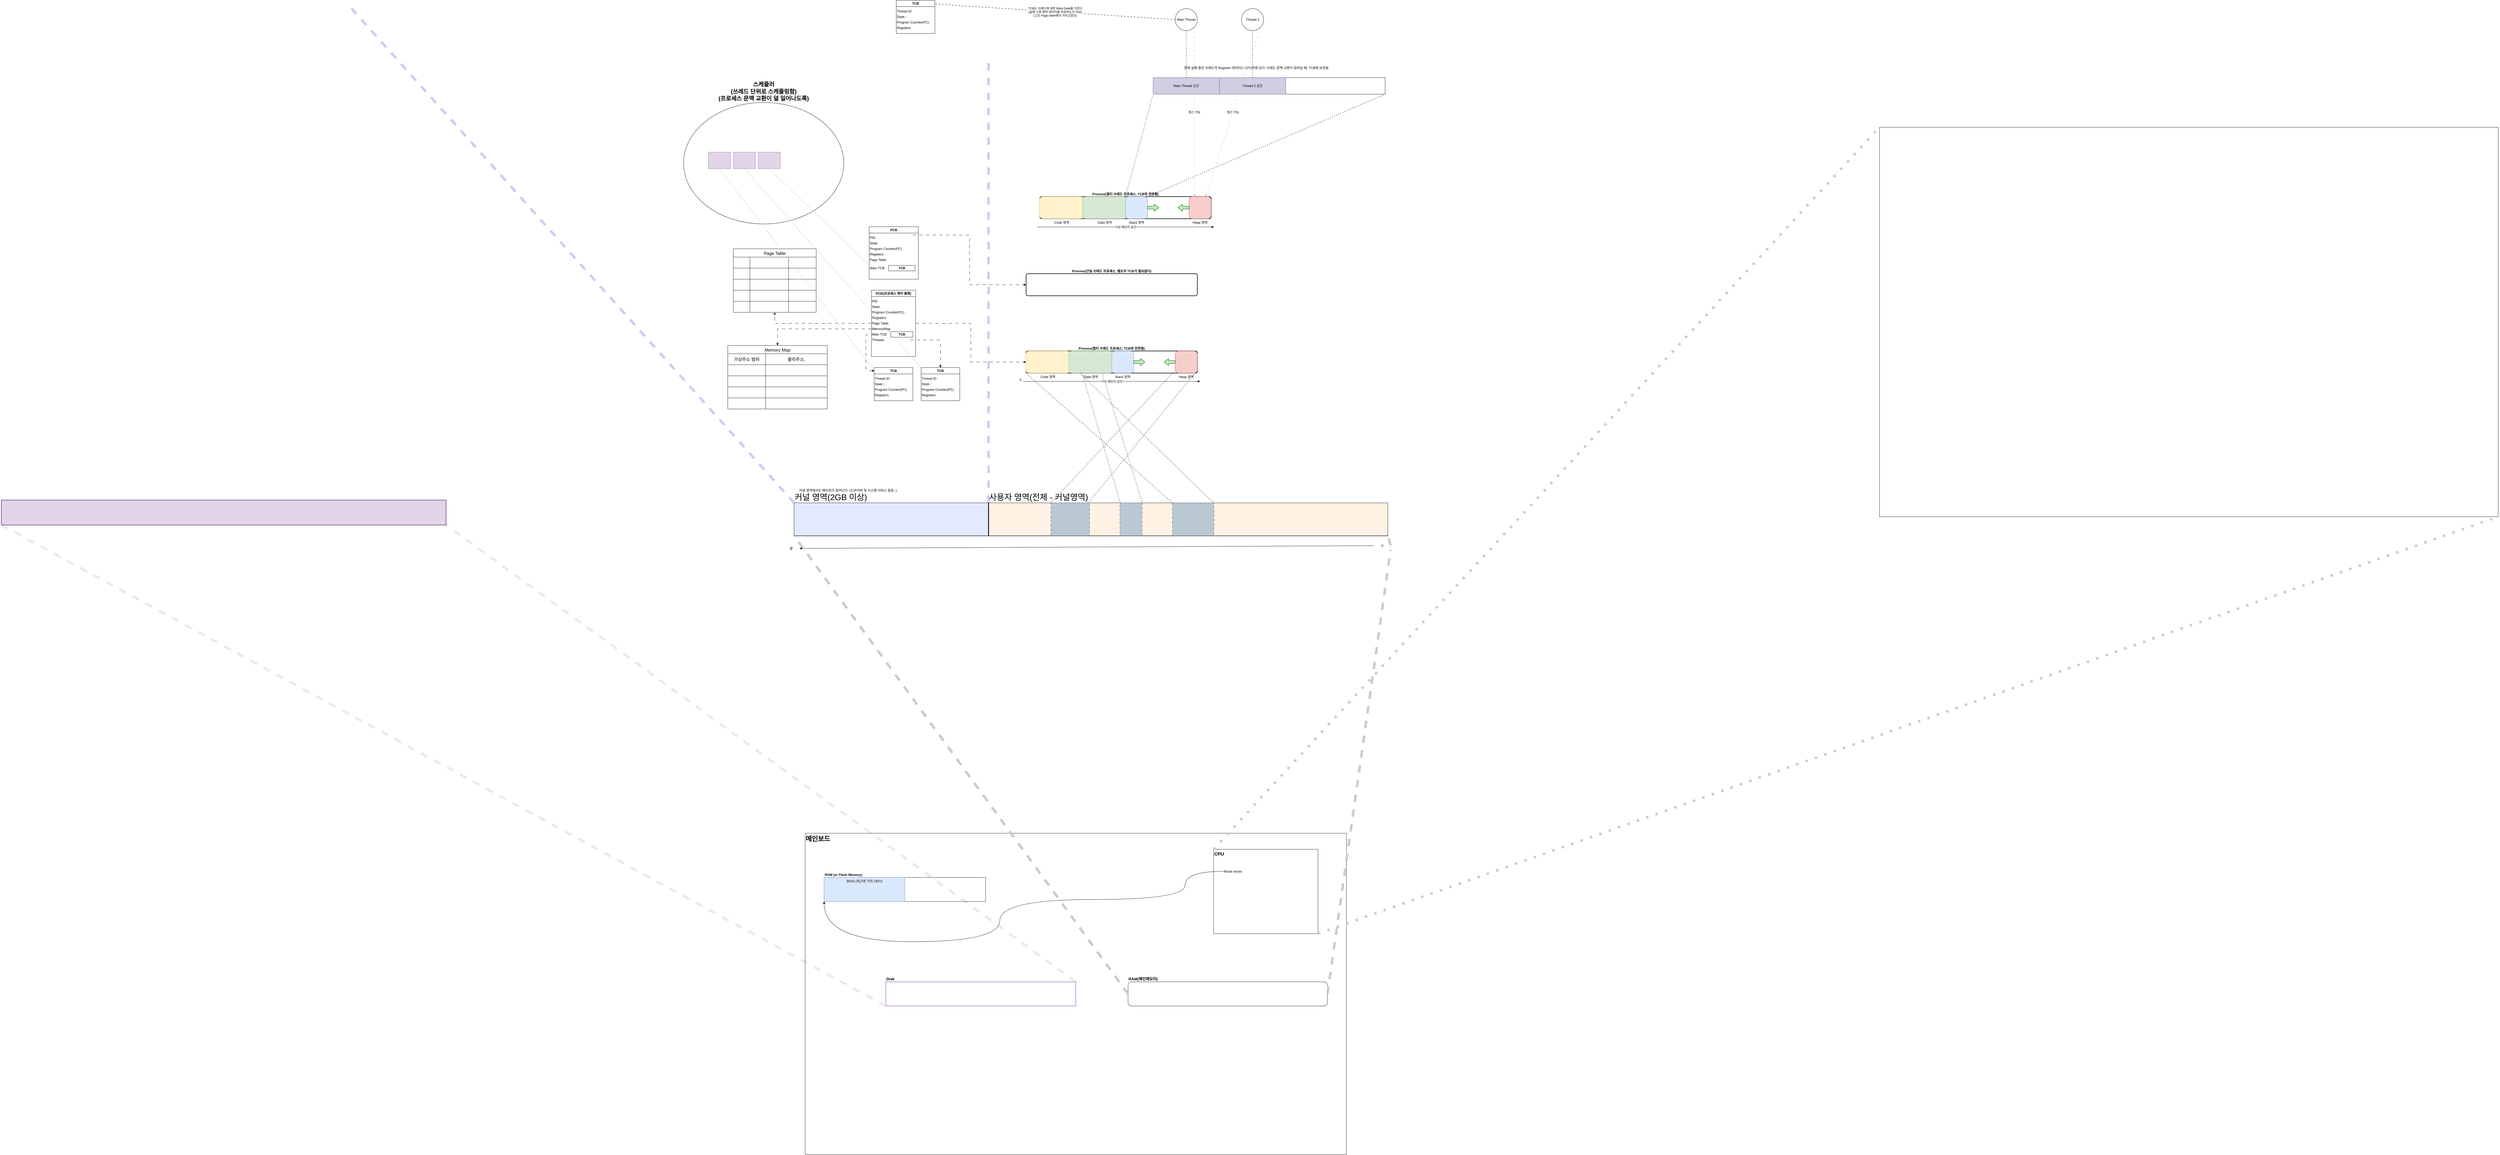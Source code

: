 <mxfile version="21.2.1" type="device">
  <diagram name="페이지-1" id="w3cRUwM86_0V4z1rOAap">
    <mxGraphModel dx="4650" dy="3013" grid="1" gridSize="10" guides="1" tooltips="1" connect="1" arrows="1" fold="1" page="0" pageScale="1" pageWidth="827" pageHeight="1169" math="0" shadow="0">
      <root>
        <mxCell id="0" />
        <mxCell id="1" style="" parent="0" />
        <mxCell id="Atr10vHD7Uc1EKGB259O-22" value="" style="group" parent="1" vertex="1" connectable="0">
          <mxGeometry x="-640" y="680" width="1960" height="1120" as="geometry" />
        </mxCell>
        <mxCell id="Atr10vHD7Uc1EKGB259O-1" value="메인보드" style="rounded=0;whiteSpace=wrap;html=1;verticalAlign=top;align=left;fontSize=24;fontStyle=1" parent="Atr10vHD7Uc1EKGB259O-22" vertex="1">
          <mxGeometry y="-43.636" width="1960" height="1163.636" as="geometry" />
        </mxCell>
        <mxCell id="Atr10vHD7Uc1EKGB259O-21" value="" style="group;labelPosition=center;verticalLabelPosition=top;align=center;verticalAlign=bottom;" parent="Atr10vHD7Uc1EKGB259O-22" vertex="1" connectable="0">
          <mxGeometry x="68.772" y="116.364" width="584.561" height="87.273" as="geometry" />
        </mxCell>
        <mxCell id="Atr10vHD7Uc1EKGB259O-2" value="ROM (or Flash Memory)" style="rounded=0;whiteSpace=wrap;html=1;labelPosition=center;verticalLabelPosition=top;align=left;verticalAlign=bottom;fontStyle=1" parent="Atr10vHD7Uc1EKGB259O-21" vertex="1">
          <mxGeometry width="584.561" height="87.273" as="geometry" />
        </mxCell>
        <mxCell id="Atr10vHD7Uc1EKGB259O-9" value="BIOS (최근엔 거의 UEFI)" style="rounded=0;whiteSpace=wrap;html=1;fillColor=#dae8fc;strokeColor=#6c8ebf;labelPosition=center;verticalLabelPosition=middle;align=center;verticalAlign=top;" parent="Atr10vHD7Uc1EKGB259O-21" vertex="1">
          <mxGeometry width="292.281" height="87.273" as="geometry" />
        </mxCell>
        <mxCell id="Atr10vHD7Uc1EKGB259O-17" value="" style="group" parent="Atr10vHD7Uc1EKGB259O-22" vertex="1" connectable="0">
          <mxGeometry x="1478.596" y="14.545" width="378.246" height="305.455" as="geometry" />
        </mxCell>
        <mxCell id="Atr10vHD7Uc1EKGB259O-18" value="" style="group" parent="Atr10vHD7Uc1EKGB259O-17" vertex="1" connectable="0">
          <mxGeometry width="378.246" height="305.455" as="geometry" />
        </mxCell>
        <mxCell id="Atr10vHD7Uc1EKGB259O-6" value="CPU" style="rounded=0;whiteSpace=wrap;html=1;fontSize=17;verticalAlign=top;align=left;fontStyle=1" parent="Atr10vHD7Uc1EKGB259O-18" vertex="1">
          <mxGeometry width="378.246" height="305.455" as="geometry" />
        </mxCell>
        <mxCell id="Atr10vHD7Uc1EKGB259O-10" value="Reset vector" style="text;html=1;strokeColor=none;fillColor=none;align=left;verticalAlign=middle;whiteSpace=wrap;rounded=0;" parent="Atr10vHD7Uc1EKGB259O-18" vertex="1">
          <mxGeometry x="34.386" y="58.182" width="154.737" height="43.636" as="geometry" />
        </mxCell>
        <mxCell id="Atr10vHD7Uc1EKGB259O-12" style="edgeStyle=orthogonalEdgeStyle;orthogonalLoop=1;jettySize=auto;html=1;entryX=0;entryY=1;entryDx=0;entryDy=0;curved=1;exitX=0;exitY=0.5;exitDx=0;exitDy=0;" parent="Atr10vHD7Uc1EKGB259O-22" source="Atr10vHD7Uc1EKGB259O-10" target="Atr10vHD7Uc1EKGB259O-9" edge="1">
          <mxGeometry relative="1" as="geometry">
            <mxPoint x="894.035" y="196.364" as="sourcePoint" />
            <Array as="points">
              <mxPoint x="1375.439" y="94.545" />
              <mxPoint x="1375.439" y="196.364" />
              <mxPoint x="704.912" y="196.364" />
              <mxPoint x="704.912" y="349.091" />
              <mxPoint x="68.772" y="349.091" />
            </Array>
          </mxGeometry>
        </mxCell>
        <mxCell id="Atr10vHD7Uc1EKGB259O-23" value="RAM(메인메모리)&lt;br style=&quot;font-size: 14px;&quot;&gt;" style="rounded=1;whiteSpace=wrap;html=1;align=left;verticalAlign=bottom;labelPosition=center;verticalLabelPosition=top;fontStyle=1;fontSize=14;" parent="Atr10vHD7Uc1EKGB259O-22" vertex="1">
          <mxGeometry x="1169.123" y="494.545" width="722.105" height="87.273" as="geometry" />
        </mxCell>
        <mxCell id="WG9KVxpAf_MhVoBtUx9F-7" value="Disk" style="rounded=0;whiteSpace=wrap;html=1;labelPosition=center;verticalLabelPosition=top;align=left;verticalAlign=bottom;fontStyle=1;fontSize=14;strokeColor=#4C0099;" parent="Atr10vHD7Uc1EKGB259O-22" vertex="1">
          <mxGeometry x="292.281" y="494.545" width="687.719" height="87.273" as="geometry" />
        </mxCell>
        <mxCell id="WG9KVxpAf_MhVoBtUx9F-10" value="" style="rounded=0;whiteSpace=wrap;html=1;" parent="1" vertex="1">
          <mxGeometry x="3250" y="-1920" width="2240" height="1410" as="geometry" />
        </mxCell>
        <mxCell id="WG9KVxpAf_MhVoBtUx9F-5" value="" style="endArrow=none;dashed=1;html=1;rounded=0;entryX=0;entryY=1;entryDx=0;entryDy=0;exitX=0;exitY=0.5;exitDx=0;exitDy=0;strokeWidth=9;strokeColor=#CCCCCC;" parent="1" source="Atr10vHD7Uc1EKGB259O-23" target="WG9KVxpAf_MhVoBtUx9F-1" edge="1">
          <mxGeometry width="50" height="50" relative="1" as="geometry">
            <mxPoint x="100" y="160" as="sourcePoint" />
            <mxPoint x="150" y="110" as="targetPoint" />
          </mxGeometry>
        </mxCell>
        <mxCell id="WG9KVxpAf_MhVoBtUx9F-6" value="" style="endArrow=none;dashed=1;html=1;rounded=0;entryX=1;entryY=1;entryDx=0;entryDy=0;exitX=1;exitY=0.5;exitDx=0;exitDy=0;strokeWidth=9;strokeColor=#CCCCCC;" parent="1" source="BpjHqmI_6-8UFMgHQvSE-64" target="WG9KVxpAf_MhVoBtUx9F-1" edge="1">
          <mxGeometry width="50" height="50" relative="1" as="geometry">
            <mxPoint x="550" y="-120" as="sourcePoint" />
            <mxPoint x="600" y="-170" as="targetPoint" />
          </mxGeometry>
        </mxCell>
        <mxCell id="WG9KVxpAf_MhVoBtUx9F-8" value="" style="endArrow=none;dashed=1;html=1;dashPattern=1 3;strokeWidth=9;rounded=0;exitX=0;exitY=0;exitDx=0;exitDy=0;entryX=0;entryY=0;entryDx=0;entryDy=0;strokeColor=#CCCCCC;" parent="1" source="Atr10vHD7Uc1EKGB259O-6" target="WG9KVxpAf_MhVoBtUx9F-10" edge="1">
          <mxGeometry width="50" height="50" relative="1" as="geometry">
            <mxPoint x="1610" y="-160" as="sourcePoint" />
            <mxPoint x="1660" y="-210" as="targetPoint" />
          </mxGeometry>
        </mxCell>
        <mxCell id="WG9KVxpAf_MhVoBtUx9F-11" value="" style="endArrow=none;dashed=1;html=1;dashPattern=1 3;strokeWidth=9;rounded=0;exitX=1;exitY=1;exitDx=0;exitDy=0;entryX=1;entryY=1;entryDx=0;entryDy=0;strokeColor=#CCCCCC;" parent="1" source="Atr10vHD7Uc1EKGB259O-6" target="WG9KVxpAf_MhVoBtUx9F-10" edge="1">
          <mxGeometry width="50" height="50" relative="1" as="geometry">
            <mxPoint x="2560" y="-470" as="sourcePoint" />
            <mxPoint x="2610" y="-520" as="targetPoint" />
          </mxGeometry>
        </mxCell>
        <mxCell id="WG9KVxpAf_MhVoBtUx9F-16" value="" style="group;fillColor=#f5f5f5;fontColor=#333333;strokeColor=#666666;" parent="1" vertex="1" connectable="0">
          <mxGeometry x="-680" y="-560" width="2150" height="120" as="geometry" />
        </mxCell>
        <mxCell id="WG9KVxpAf_MhVoBtUx9F-1" value="" style="rounded=0;whiteSpace=wrap;html=1;" parent="WG9KVxpAf_MhVoBtUx9F-16" vertex="1">
          <mxGeometry width="2150" height="119" as="geometry" />
        </mxCell>
        <mxCell id="WG9KVxpAf_MhVoBtUx9F-14" value="커널 영역(2GB 이상)" style="rounded=0;whiteSpace=wrap;html=1;fillColor=#002AFF;opacity=10;verticalAlign=bottom;align=left;labelPosition=center;verticalLabelPosition=top;fontSize=30;" parent="WG9KVxpAf_MhVoBtUx9F-16" vertex="1">
          <mxGeometry width="704.181" height="119" as="geometry" />
        </mxCell>
        <mxCell id="WG9KVxpAf_MhVoBtUx9F-15" value="사용자 영역(전체 - 커널영역)" style="rounded=0;whiteSpace=wrap;html=1;fillColor=#FF8000;opacity=10;verticalAlign=bottom;align=left;labelPosition=center;verticalLabelPosition=top;fontSize=30;" parent="WG9KVxpAf_MhVoBtUx9F-16" vertex="1">
          <mxGeometry x="704.181" width="1445.819" height="119" as="geometry" />
        </mxCell>
        <mxCell id="WG9KVxpAf_MhVoBtUx9F-51" value="" style="rounded=0;whiteSpace=wrap;html=1;fillColor=#bac8d3;strokeWidth=1;strokeColor=#23445d;dashed=1;dashPattern=8 8;" parent="WG9KVxpAf_MhVoBtUx9F-16" vertex="1">
          <mxGeometry x="930" width="140" height="119" as="geometry" />
        </mxCell>
        <mxCell id="WG9KVxpAf_MhVoBtUx9F-53" value="" style="line;strokeWidth=3;direction=south;html=1;" parent="WG9KVxpAf_MhVoBtUx9F-16" vertex="1">
          <mxGeometry x="699.18" width="10" height="119" as="geometry" />
        </mxCell>
        <mxCell id="WG9KVxpAf_MhVoBtUx9F-124" value="" style="rounded=0;whiteSpace=wrap;html=1;fillColor=#bac8d3;strokeWidth=1;strokeColor=#23445d;dashed=1;dashPattern=8 8;" parent="WG9KVxpAf_MhVoBtUx9F-16" vertex="1">
          <mxGeometry x="1180" width="80" height="119" as="geometry" />
        </mxCell>
        <mxCell id="WG9KVxpAf_MhVoBtUx9F-125" value="" style="rounded=0;whiteSpace=wrap;html=1;fillColor=#bac8d3;strokeWidth=1;strokeColor=#23445d;dashed=1;dashPattern=8 8;" parent="WG9KVxpAf_MhVoBtUx9F-16" vertex="1">
          <mxGeometry x="1370" width="150" height="119" as="geometry" />
        </mxCell>
        <mxCell id="WG9KVxpAf_MhVoBtUx9F-84" style="edgeStyle=orthogonalEdgeStyle;rounded=0;orthogonalLoop=1;jettySize=auto;html=1;entryX=0;entryY=0.5;entryDx=0;entryDy=0;dashed=1;dashPattern=12 12;" parent="1" target="WG9KVxpAf_MhVoBtUx9F-50" edge="1">
          <mxGeometry relative="1" as="geometry">
            <mxPoint x="-250" y="-1530" as="sourcePoint" />
          </mxGeometry>
        </mxCell>
        <mxCell id="WG9KVxpAf_MhVoBtUx9F-93" style="edgeStyle=orthogonalEdgeStyle;rounded=0;orthogonalLoop=1;jettySize=auto;html=1;exitX=1;exitY=0.5;exitDx=0;exitDy=0;entryX=0;entryY=0.5;entryDx=0;entryDy=0;dashed=1;dashPattern=12 12;" parent="1" source="WG9KVxpAf_MhVoBtUx9F-34" target="WG9KVxpAf_MhVoBtUx9F-83" edge="1">
          <mxGeometry relative="1" as="geometry" />
        </mxCell>
        <mxCell id="WG9KVxpAf_MhVoBtUx9F-34" value="PCB(프로세스 제어 블록)" style="swimlane;whiteSpace=wrap;html=1;" parent="1" vertex="1">
          <mxGeometry x="-400" y="-1330" width="160" height="240" as="geometry">
            <mxRectangle x="-640" y="-1000" width="70" height="30" as="alternateBounds" />
          </mxGeometry>
        </mxCell>
        <mxCell id="WG9KVxpAf_MhVoBtUx9F-35" value="PID" style="text;html=1;strokeColor=none;fillColor=none;align=left;verticalAlign=middle;whiteSpace=wrap;rounded=0;" parent="WG9KVxpAf_MhVoBtUx9F-34" vertex="1">
          <mxGeometry y="30" width="90" height="20" as="geometry" />
        </mxCell>
        <mxCell id="WG9KVxpAf_MhVoBtUx9F-38" value="State" style="text;html=1;strokeColor=none;fillColor=none;align=left;verticalAlign=middle;whiteSpace=wrap;rounded=0;" parent="WG9KVxpAf_MhVoBtUx9F-34" vertex="1">
          <mxGeometry y="50" width="90" height="20" as="geometry" />
        </mxCell>
        <mxCell id="WG9KVxpAf_MhVoBtUx9F-39" value="Program Counter(PC)" style="text;html=1;strokeColor=none;fillColor=none;align=left;verticalAlign=middle;whiteSpace=wrap;rounded=0;" parent="WG9KVxpAf_MhVoBtUx9F-34" vertex="1">
          <mxGeometry y="70" width="140" height="20" as="geometry" />
        </mxCell>
        <mxCell id="WG9KVxpAf_MhVoBtUx9F-40" value="Registers" style="text;html=1;strokeColor=none;fillColor=none;align=left;verticalAlign=middle;whiteSpace=wrap;rounded=0;" parent="WG9KVxpAf_MhVoBtUx9F-34" vertex="1">
          <mxGeometry y="90" width="90" height="20" as="geometry" />
        </mxCell>
        <mxCell id="WG9KVxpAf_MhVoBtUx9F-54" value="Page Table" style="text;html=1;strokeColor=none;fillColor=none;align=left;verticalAlign=middle;whiteSpace=wrap;rounded=0;" parent="WG9KVxpAf_MhVoBtUx9F-34" vertex="1">
          <mxGeometry y="110" width="140" height="20" as="geometry" />
        </mxCell>
        <mxCell id="WG9KVxpAf_MhVoBtUx9F-81" value="Threads" style="text;html=1;strokeColor=none;fillColor=none;align=left;verticalAlign=middle;whiteSpace=wrap;rounded=0;" parent="WG9KVxpAf_MhVoBtUx9F-34" vertex="1">
          <mxGeometry y="170" width="140" height="20" as="geometry" />
        </mxCell>
        <mxCell id="BpjHqmI_6-8UFMgHQvSE-68" value="" style="group" vertex="1" connectable="0" parent="WG9KVxpAf_MhVoBtUx9F-34">
          <mxGeometry y="150" width="150" height="20" as="geometry" />
        </mxCell>
        <mxCell id="BpjHqmI_6-8UFMgHQvSE-28" value="Main TCB" style="text;html=1;strokeColor=none;fillColor=none;align=left;verticalAlign=middle;whiteSpace=wrap;rounded=0;" vertex="1" parent="BpjHqmI_6-8UFMgHQvSE-68">
          <mxGeometry width="140" height="20" as="geometry" />
        </mxCell>
        <mxCell id="BpjHqmI_6-8UFMgHQvSE-45" value="TCB" style="rounded=0;whiteSpace=wrap;html=1;fontStyle=1" vertex="1" parent="BpjHqmI_6-8UFMgHQvSE-68">
          <mxGeometry x="70" width="80" height="20" as="geometry" />
        </mxCell>
        <mxCell id="BpjHqmI_6-8UFMgHQvSE-69" value="" style="group" vertex="1" connectable="0" parent="WG9KVxpAf_MhVoBtUx9F-34">
          <mxGeometry y="130" width="150" height="20" as="geometry" />
        </mxCell>
        <mxCell id="BpjHqmI_6-8UFMgHQvSE-70" value="MemoryMap" style="text;html=1;strokeColor=none;fillColor=none;align=left;verticalAlign=middle;whiteSpace=wrap;rounded=0;" vertex="1" parent="BpjHqmI_6-8UFMgHQvSE-69">
          <mxGeometry width="140" height="20" as="geometry" />
        </mxCell>
        <mxCell id="WG9KVxpAf_MhVoBtUx9F-42" value="TCB" style="swimlane;whiteSpace=wrap;html=1;" parent="1" vertex="1">
          <mxGeometry x="-390" y="-1050" width="140" height="120" as="geometry">
            <mxRectangle x="-640" y="-1000" width="70" height="30" as="alternateBounds" />
          </mxGeometry>
        </mxCell>
        <mxCell id="WG9KVxpAf_MhVoBtUx9F-43" value="Thread ID" style="text;html=1;strokeColor=none;fillColor=none;align=left;verticalAlign=middle;whiteSpace=wrap;rounded=0;" parent="WG9KVxpAf_MhVoBtUx9F-42" vertex="1">
          <mxGeometry y="30" width="90" height="20" as="geometry" />
        </mxCell>
        <mxCell id="WG9KVxpAf_MhVoBtUx9F-44" value="State ::" style="text;html=1;strokeColor=none;fillColor=none;align=left;verticalAlign=middle;whiteSpace=wrap;rounded=0;" parent="WG9KVxpAf_MhVoBtUx9F-42" vertex="1">
          <mxGeometry y="50" width="90" height="20" as="geometry" />
        </mxCell>
        <mxCell id="WG9KVxpAf_MhVoBtUx9F-45" value="Program Counter(PC)" style="text;html=1;strokeColor=none;fillColor=none;align=left;verticalAlign=middle;whiteSpace=wrap;rounded=0;" parent="WG9KVxpAf_MhVoBtUx9F-42" vertex="1">
          <mxGeometry y="70" width="140" height="20" as="geometry" />
        </mxCell>
        <mxCell id="WG9KVxpAf_MhVoBtUx9F-46" value="Registers" style="text;html=1;strokeColor=none;fillColor=none;align=left;verticalAlign=middle;whiteSpace=wrap;rounded=0;" parent="WG9KVxpAf_MhVoBtUx9F-42" vertex="1">
          <mxGeometry y="90" width="90" height="20" as="geometry" />
        </mxCell>
        <mxCell id="WG9KVxpAf_MhVoBtUx9F-48" value="" style="endArrow=none;dashed=1;html=1;rounded=0;exitX=0;exitY=0;exitDx=0;exitDy=0;strokeWidth=9;strokeColor=#0000CC;opacity=20;" parent="1" source="WG9KVxpAf_MhVoBtUx9F-14" edge="1">
          <mxGeometry width="50" height="50" relative="1" as="geometry">
            <mxPoint x="-690" y="-650" as="sourcePoint" />
            <mxPoint x="-2300" y="-2370" as="targetPoint" />
          </mxGeometry>
        </mxCell>
        <mxCell id="WG9KVxpAf_MhVoBtUx9F-49" value="" style="endArrow=none;dashed=1;html=1;rounded=0;exitX=0;exitY=0;exitDx=0;exitDy=0;strokeWidth=9;strokeColor=#0000CC;opacity=20;" parent="1" source="WG9KVxpAf_MhVoBtUx9F-15" edge="1">
          <mxGeometry width="50" height="50" relative="1" as="geometry">
            <mxPoint x="580" y="-1050" as="sourcePoint" />
            <mxPoint x="24" y="-2180" as="targetPoint" />
          </mxGeometry>
        </mxCell>
        <mxCell id="WG9KVxpAf_MhVoBtUx9F-50" value="Process(단일 쓰레드 프로세스, 별도의 TCB가 필요없다)" style="rounded=1;whiteSpace=wrap;html=1;absoluteArcSize=1;arcSize=14;strokeWidth=2;fontStyle=1;labelPosition=center;verticalLabelPosition=top;align=center;verticalAlign=bottom;" parent="1" vertex="1">
          <mxGeometry x="160" y="-1390" width="620" height="80" as="geometry" />
        </mxCell>
        <mxCell id="WG9KVxpAf_MhVoBtUx9F-55" value="Page Table" style="shape=table;startSize=30;container=1;collapsible=0;childLayout=tableLayout;strokeColor=default;fontSize=16;" parent="1" vertex="1">
          <mxGeometry x="-900" y="-1480" width="300" height="230" as="geometry" />
        </mxCell>
        <mxCell id="WG9KVxpAf_MhVoBtUx9F-56" value="" style="shape=tableRow;horizontal=0;startSize=0;swimlaneHead=0;swimlaneBody=0;strokeColor=inherit;top=0;left=0;bottom=0;right=0;collapsible=0;dropTarget=0;fillColor=none;points=[[0,0.5],[1,0.5]];portConstraint=eastwest;fontSize=16;" parent="WG9KVxpAf_MhVoBtUx9F-55" vertex="1">
          <mxGeometry y="30" width="300" height="40" as="geometry" />
        </mxCell>
        <mxCell id="WG9KVxpAf_MhVoBtUx9F-57" value="" style="shape=partialRectangle;html=1;whiteSpace=wrap;connectable=0;strokeColor=inherit;overflow=hidden;fillColor=none;top=0;left=0;bottom=0;right=0;pointerEvents=1;fontSize=16;" parent="WG9KVxpAf_MhVoBtUx9F-56" vertex="1">
          <mxGeometry width="60" height="40" as="geometry">
            <mxRectangle width="60" height="40" as="alternateBounds" />
          </mxGeometry>
        </mxCell>
        <mxCell id="WG9KVxpAf_MhVoBtUx9F-58" value="" style="shape=partialRectangle;html=1;whiteSpace=wrap;connectable=0;strokeColor=inherit;overflow=hidden;fillColor=none;top=0;left=0;bottom=0;right=0;pointerEvents=1;fontSize=16;" parent="WG9KVxpAf_MhVoBtUx9F-56" vertex="1">
          <mxGeometry x="60" width="140" height="40" as="geometry">
            <mxRectangle width="140" height="40" as="alternateBounds" />
          </mxGeometry>
        </mxCell>
        <mxCell id="WG9KVxpAf_MhVoBtUx9F-59" value="" style="shape=partialRectangle;html=1;whiteSpace=wrap;connectable=0;strokeColor=inherit;overflow=hidden;fillColor=none;top=0;left=0;bottom=0;right=0;pointerEvents=1;fontSize=16;" parent="WG9KVxpAf_MhVoBtUx9F-56" vertex="1">
          <mxGeometry x="200" width="100" height="40" as="geometry">
            <mxRectangle width="100" height="40" as="alternateBounds" />
          </mxGeometry>
        </mxCell>
        <mxCell id="WG9KVxpAf_MhVoBtUx9F-60" value="" style="shape=tableRow;horizontal=0;startSize=0;swimlaneHead=0;swimlaneBody=0;strokeColor=inherit;top=0;left=0;bottom=0;right=0;collapsible=0;dropTarget=0;fillColor=none;points=[[0,0.5],[1,0.5]];portConstraint=eastwest;fontSize=16;" parent="WG9KVxpAf_MhVoBtUx9F-55" vertex="1">
          <mxGeometry y="70" width="300" height="40" as="geometry" />
        </mxCell>
        <mxCell id="WG9KVxpAf_MhVoBtUx9F-61" value="" style="shape=partialRectangle;html=1;whiteSpace=wrap;connectable=0;strokeColor=inherit;overflow=hidden;fillColor=none;top=0;left=0;bottom=0;right=0;pointerEvents=1;fontSize=16;" parent="WG9KVxpAf_MhVoBtUx9F-60" vertex="1">
          <mxGeometry width="60" height="40" as="geometry">
            <mxRectangle width="60" height="40" as="alternateBounds" />
          </mxGeometry>
        </mxCell>
        <mxCell id="WG9KVxpAf_MhVoBtUx9F-62" value="" style="shape=partialRectangle;html=1;whiteSpace=wrap;connectable=0;strokeColor=inherit;overflow=hidden;fillColor=none;top=0;left=0;bottom=0;right=0;pointerEvents=1;fontSize=16;" parent="WG9KVxpAf_MhVoBtUx9F-60" vertex="1">
          <mxGeometry x="60" width="140" height="40" as="geometry">
            <mxRectangle width="140" height="40" as="alternateBounds" />
          </mxGeometry>
        </mxCell>
        <mxCell id="WG9KVxpAf_MhVoBtUx9F-63" value="" style="shape=partialRectangle;html=1;whiteSpace=wrap;connectable=0;strokeColor=inherit;overflow=hidden;fillColor=none;top=0;left=0;bottom=0;right=0;pointerEvents=1;fontSize=16;" parent="WG9KVxpAf_MhVoBtUx9F-60" vertex="1">
          <mxGeometry x="200" width="100" height="40" as="geometry">
            <mxRectangle width="100" height="40" as="alternateBounds" />
          </mxGeometry>
        </mxCell>
        <mxCell id="WG9KVxpAf_MhVoBtUx9F-64" value="" style="shape=tableRow;horizontal=0;startSize=0;swimlaneHead=0;swimlaneBody=0;strokeColor=inherit;top=0;left=0;bottom=0;right=0;collapsible=0;dropTarget=0;fillColor=none;points=[[0,0.5],[1,0.5]];portConstraint=eastwest;fontSize=16;" parent="WG9KVxpAf_MhVoBtUx9F-55" vertex="1">
          <mxGeometry y="110" width="300" height="40" as="geometry" />
        </mxCell>
        <mxCell id="WG9KVxpAf_MhVoBtUx9F-65" value="" style="shape=partialRectangle;html=1;whiteSpace=wrap;connectable=0;strokeColor=inherit;overflow=hidden;fillColor=none;top=0;left=0;bottom=0;right=0;pointerEvents=1;fontSize=16;" parent="WG9KVxpAf_MhVoBtUx9F-64" vertex="1">
          <mxGeometry width="60" height="40" as="geometry">
            <mxRectangle width="60" height="40" as="alternateBounds" />
          </mxGeometry>
        </mxCell>
        <mxCell id="WG9KVxpAf_MhVoBtUx9F-66" value="" style="shape=partialRectangle;html=1;whiteSpace=wrap;connectable=0;strokeColor=inherit;overflow=hidden;fillColor=none;top=0;left=0;bottom=0;right=0;pointerEvents=1;fontSize=16;" parent="WG9KVxpAf_MhVoBtUx9F-64" vertex="1">
          <mxGeometry x="60" width="140" height="40" as="geometry">
            <mxRectangle width="140" height="40" as="alternateBounds" />
          </mxGeometry>
        </mxCell>
        <mxCell id="WG9KVxpAf_MhVoBtUx9F-67" value="" style="shape=partialRectangle;html=1;whiteSpace=wrap;connectable=0;strokeColor=inherit;overflow=hidden;fillColor=none;top=0;left=0;bottom=0;right=0;pointerEvents=1;fontSize=16;" parent="WG9KVxpAf_MhVoBtUx9F-64" vertex="1">
          <mxGeometry x="200" width="100" height="40" as="geometry">
            <mxRectangle width="100" height="40" as="alternateBounds" />
          </mxGeometry>
        </mxCell>
        <mxCell id="WG9KVxpAf_MhVoBtUx9F-68" value="" style="shape=tableRow;horizontal=0;startSize=0;swimlaneHead=0;swimlaneBody=0;strokeColor=inherit;top=0;left=0;bottom=0;right=0;collapsible=0;dropTarget=0;fillColor=none;points=[[0,0.5],[1,0.5]];portConstraint=eastwest;fontSize=16;" parent="WG9KVxpAf_MhVoBtUx9F-55" vertex="1">
          <mxGeometry y="150" width="300" height="40" as="geometry" />
        </mxCell>
        <mxCell id="WG9KVxpAf_MhVoBtUx9F-69" value="" style="shape=partialRectangle;html=1;whiteSpace=wrap;connectable=0;strokeColor=inherit;overflow=hidden;fillColor=none;top=0;left=0;bottom=0;right=0;pointerEvents=1;fontSize=16;" parent="WG9KVxpAf_MhVoBtUx9F-68" vertex="1">
          <mxGeometry width="60" height="40" as="geometry">
            <mxRectangle width="60" height="40" as="alternateBounds" />
          </mxGeometry>
        </mxCell>
        <mxCell id="WG9KVxpAf_MhVoBtUx9F-70" value="" style="shape=partialRectangle;html=1;whiteSpace=wrap;connectable=0;strokeColor=inherit;overflow=hidden;fillColor=none;top=0;left=0;bottom=0;right=0;pointerEvents=1;fontSize=16;" parent="WG9KVxpAf_MhVoBtUx9F-68" vertex="1">
          <mxGeometry x="60" width="140" height="40" as="geometry">
            <mxRectangle width="140" height="40" as="alternateBounds" />
          </mxGeometry>
        </mxCell>
        <mxCell id="WG9KVxpAf_MhVoBtUx9F-71" value="" style="shape=partialRectangle;html=1;whiteSpace=wrap;connectable=0;strokeColor=inherit;overflow=hidden;fillColor=none;top=0;left=0;bottom=0;right=0;pointerEvents=1;fontSize=16;" parent="WG9KVxpAf_MhVoBtUx9F-68" vertex="1">
          <mxGeometry x="200" width="100" height="40" as="geometry">
            <mxRectangle width="100" height="40" as="alternateBounds" />
          </mxGeometry>
        </mxCell>
        <mxCell id="WG9KVxpAf_MhVoBtUx9F-72" value="" style="shape=tableRow;horizontal=0;startSize=0;swimlaneHead=0;swimlaneBody=0;strokeColor=inherit;top=0;left=0;bottom=0;right=0;collapsible=0;dropTarget=0;fillColor=none;points=[[0,0.5],[1,0.5]];portConstraint=eastwest;fontSize=16;" parent="WG9KVxpAf_MhVoBtUx9F-55" vertex="1">
          <mxGeometry y="190" width="300" height="40" as="geometry" />
        </mxCell>
        <mxCell id="WG9KVxpAf_MhVoBtUx9F-73" value="" style="shape=partialRectangle;html=1;whiteSpace=wrap;connectable=0;strokeColor=inherit;overflow=hidden;fillColor=none;top=0;left=0;bottom=0;right=0;pointerEvents=1;fontSize=16;" parent="WG9KVxpAf_MhVoBtUx9F-72" vertex="1">
          <mxGeometry width="60" height="40" as="geometry">
            <mxRectangle width="60" height="40" as="alternateBounds" />
          </mxGeometry>
        </mxCell>
        <mxCell id="WG9KVxpAf_MhVoBtUx9F-74" value="" style="shape=partialRectangle;html=1;whiteSpace=wrap;connectable=0;strokeColor=inherit;overflow=hidden;fillColor=none;top=0;left=0;bottom=0;right=0;pointerEvents=1;fontSize=16;" parent="WG9KVxpAf_MhVoBtUx9F-72" vertex="1">
          <mxGeometry x="60" width="140" height="40" as="geometry">
            <mxRectangle width="140" height="40" as="alternateBounds" />
          </mxGeometry>
        </mxCell>
        <mxCell id="WG9KVxpAf_MhVoBtUx9F-75" value="" style="shape=partialRectangle;html=1;whiteSpace=wrap;connectable=0;strokeColor=inherit;overflow=hidden;fillColor=none;top=0;left=0;bottom=0;right=0;pointerEvents=1;fontSize=16;" parent="WG9KVxpAf_MhVoBtUx9F-72" vertex="1">
          <mxGeometry x="200" width="100" height="40" as="geometry">
            <mxRectangle width="100" height="40" as="alternateBounds" />
          </mxGeometry>
        </mxCell>
        <mxCell id="WG9KVxpAf_MhVoBtUx9F-77" value="" style="endArrow=none;dashed=1;html=1;rounded=0;exitX=0;exitY=1;exitDx=0;exitDy=0;strokeWidth=9;strokeColor=#432D57;opacity=10;fillColor=#76608a;entryX=0;entryY=1;entryDx=0;entryDy=0;" parent="1" source="WG9KVxpAf_MhVoBtUx9F-7" target="WG9KVxpAf_MhVoBtUx9F-79" edge="1">
          <mxGeometry width="50" height="50" relative="1" as="geometry">
            <mxPoint x="20" y="470" as="sourcePoint" />
            <mxPoint x="-4140" y="-310" as="targetPoint" />
          </mxGeometry>
        </mxCell>
        <mxCell id="WG9KVxpAf_MhVoBtUx9F-78" value="" style="endArrow=none;dashed=1;html=1;rounded=0;exitX=1;exitY=0;exitDx=0;exitDy=0;strokeWidth=9;strokeColor=#432D57;opacity=10;fillColor=#76608a;entryX=1;entryY=1;entryDx=0;entryDy=0;" parent="1" source="WG9KVxpAf_MhVoBtUx9F-7" target="WG9KVxpAf_MhVoBtUx9F-79" edge="1">
          <mxGeometry width="50" height="50" relative="1" as="geometry">
            <mxPoint x="160" y="-30" as="sourcePoint" />
            <mxPoint x="-1440" y="-460" as="targetPoint" />
          </mxGeometry>
        </mxCell>
        <mxCell id="WG9KVxpAf_MhVoBtUx9F-79" value="" style="rounded=0;whiteSpace=wrap;html=1;fillColor=#e1d5e7;strokeColor=#9673a6;strokeWidth=3;" parent="1" vertex="1">
          <mxGeometry x="-3550" y="-570" width="1610" height="90" as="geometry" />
        </mxCell>
        <mxCell id="WG9KVxpAf_MhVoBtUx9F-85" value="PCB" style="swimlane;whiteSpace=wrap;html=1;" parent="1" vertex="1">
          <mxGeometry x="-408" y="-1560" width="178" height="190" as="geometry">
            <mxRectangle x="-640" y="-1000" width="70" height="30" as="alternateBounds" />
          </mxGeometry>
        </mxCell>
        <mxCell id="WG9KVxpAf_MhVoBtUx9F-86" value="PID" style="text;html=1;strokeColor=none;fillColor=none;align=left;verticalAlign=middle;whiteSpace=wrap;rounded=0;" parent="WG9KVxpAf_MhVoBtUx9F-85" vertex="1">
          <mxGeometry y="30" width="90" height="20" as="geometry" />
        </mxCell>
        <mxCell id="WG9KVxpAf_MhVoBtUx9F-87" value="State" style="text;html=1;strokeColor=none;fillColor=none;align=left;verticalAlign=middle;whiteSpace=wrap;rounded=0;" parent="WG9KVxpAf_MhVoBtUx9F-85" vertex="1">
          <mxGeometry y="50" width="90" height="20" as="geometry" />
        </mxCell>
        <mxCell id="WG9KVxpAf_MhVoBtUx9F-88" value="Program Counter(PC)" style="text;html=1;strokeColor=none;fillColor=none;align=left;verticalAlign=middle;whiteSpace=wrap;rounded=0;" parent="WG9KVxpAf_MhVoBtUx9F-85" vertex="1">
          <mxGeometry y="70" width="140" height="20" as="geometry" />
        </mxCell>
        <mxCell id="WG9KVxpAf_MhVoBtUx9F-89" value="Registers" style="text;html=1;strokeColor=none;fillColor=none;align=left;verticalAlign=middle;whiteSpace=wrap;rounded=0;" parent="WG9KVxpAf_MhVoBtUx9F-85" vertex="1">
          <mxGeometry y="90" width="90" height="20" as="geometry" />
        </mxCell>
        <mxCell id="WG9KVxpAf_MhVoBtUx9F-90" value="Page Table" style="text;html=1;strokeColor=none;fillColor=none;align=left;verticalAlign=middle;whiteSpace=wrap;rounded=0;" parent="WG9KVxpAf_MhVoBtUx9F-85" vertex="1">
          <mxGeometry y="110" width="140" height="20" as="geometry" />
        </mxCell>
        <mxCell id="WG9KVxpAf_MhVoBtUx9F-91" value="Main TCB" style="text;html=1;strokeColor=none;fillColor=none;align=left;verticalAlign=middle;whiteSpace=wrap;rounded=0;" parent="WG9KVxpAf_MhVoBtUx9F-85" vertex="1">
          <mxGeometry y="140" width="140" height="20" as="geometry" />
        </mxCell>
        <mxCell id="BpjHqmI_6-8UFMgHQvSE-44" value="TCB" style="rounded=0;whiteSpace=wrap;html=1;fontStyle=1" vertex="1" parent="WG9KVxpAf_MhVoBtUx9F-85">
          <mxGeometry x="70" y="140" width="96" height="20" as="geometry" />
        </mxCell>
        <mxCell id="WG9KVxpAf_MhVoBtUx9F-94" style="edgeStyle=orthogonalEdgeStyle;rounded=1;orthogonalLoop=1;jettySize=auto;html=1;exitX=0;exitY=0.25;exitDx=0;exitDy=0;entryX=0.005;entryY=0.097;entryDx=0;entryDy=0;entryPerimeter=0;dashed=1;dashPattern=12 12;" parent="1" source="WG9KVxpAf_MhVoBtUx9F-81" target="WG9KVxpAf_MhVoBtUx9F-42" edge="1">
          <mxGeometry relative="1" as="geometry">
            <Array as="points">
              <mxPoint x="-400" y="-1170" />
              <mxPoint x="-420" y="-1170" />
              <mxPoint x="-420" y="-1038" />
            </Array>
          </mxGeometry>
        </mxCell>
        <mxCell id="WG9KVxpAf_MhVoBtUx9F-95" value="TCB" style="swimlane;whiteSpace=wrap;html=1;" parent="1" vertex="1">
          <mxGeometry x="-220" y="-1050" width="140" height="120" as="geometry">
            <mxRectangle x="-640" y="-1000" width="70" height="30" as="alternateBounds" />
          </mxGeometry>
        </mxCell>
        <mxCell id="WG9KVxpAf_MhVoBtUx9F-96" value="Thread ID" style="text;html=1;strokeColor=none;fillColor=none;align=left;verticalAlign=middle;whiteSpace=wrap;rounded=0;" parent="WG9KVxpAf_MhVoBtUx9F-95" vertex="1">
          <mxGeometry y="30" width="90" height="20" as="geometry" />
        </mxCell>
        <mxCell id="WG9KVxpAf_MhVoBtUx9F-97" value="State ::" style="text;html=1;strokeColor=none;fillColor=none;align=left;verticalAlign=middle;whiteSpace=wrap;rounded=0;" parent="WG9KVxpAf_MhVoBtUx9F-95" vertex="1">
          <mxGeometry y="50" width="90" height="20" as="geometry" />
        </mxCell>
        <mxCell id="WG9KVxpAf_MhVoBtUx9F-98" value="Program Counter(PC)" style="text;html=1;strokeColor=none;fillColor=none;align=left;verticalAlign=middle;whiteSpace=wrap;rounded=0;" parent="WG9KVxpAf_MhVoBtUx9F-95" vertex="1">
          <mxGeometry y="70" width="140" height="20" as="geometry" />
        </mxCell>
        <mxCell id="WG9KVxpAf_MhVoBtUx9F-99" value="Registers" style="text;html=1;strokeColor=none;fillColor=none;align=left;verticalAlign=middle;whiteSpace=wrap;rounded=0;" parent="WG9KVxpAf_MhVoBtUx9F-95" vertex="1">
          <mxGeometry y="90" width="90" height="20" as="geometry" />
        </mxCell>
        <mxCell id="WG9KVxpAf_MhVoBtUx9F-102" style="edgeStyle=orthogonalEdgeStyle;rounded=1;orthogonalLoop=1;jettySize=auto;html=1;dashed=1;dashPattern=12 12;" parent="1" source="WG9KVxpAf_MhVoBtUx9F-81" target="WG9KVxpAf_MhVoBtUx9F-95" edge="1">
          <mxGeometry relative="1" as="geometry" />
        </mxCell>
        <mxCell id="WG9KVxpAf_MhVoBtUx9F-110" style="edgeStyle=orthogonalEdgeStyle;rounded=0;orthogonalLoop=1;jettySize=auto;html=1;dashed=1;dashPattern=12 12;" parent="1" source="WG9KVxpAf_MhVoBtUx9F-54" target="WG9KVxpAf_MhVoBtUx9F-55" edge="1">
          <mxGeometry relative="1" as="geometry" />
        </mxCell>
        <mxCell id="WG9KVxpAf_MhVoBtUx9F-126" value="" style="endArrow=none;dashed=1;html=1;dashPattern=1 3;strokeWidth=2;rounded=0;entryX=0;entryY=1;entryDx=0;entryDy=0;exitX=0;exitY=0;exitDx=0;exitDy=0;" parent="1" source="WG9KVxpAf_MhVoBtUx9F-125" target="WG9KVxpAf_MhVoBtUx9F-114" edge="1">
          <mxGeometry width="50" height="50" relative="1" as="geometry">
            <mxPoint x="170" y="-950" as="sourcePoint" />
            <mxPoint x="220" y="-1000" as="targetPoint" />
          </mxGeometry>
        </mxCell>
        <mxCell id="WG9KVxpAf_MhVoBtUx9F-128" value="" style="endArrow=none;dashed=1;html=1;dashPattern=1 3;strokeWidth=2;rounded=0;entryX=0.25;entryY=1;entryDx=0;entryDy=0;exitX=0.564;exitY=0.005;exitDx=0;exitDy=0;exitPerimeter=0;" parent="1" target="WG9KVxpAf_MhVoBtUx9F-115" edge="1" source="WG9KVxpAf_MhVoBtUx9F-15">
          <mxGeometry width="50" height="50" relative="1" as="geometry">
            <mxPoint x="690" y="-570" as="sourcePoint" />
            <mxPoint x="300" y="-1030" as="targetPoint" />
          </mxGeometry>
        </mxCell>
        <mxCell id="WG9KVxpAf_MhVoBtUx9F-129" value="" style="endArrow=none;dashed=1;html=1;dashPattern=1 3;strokeWidth=2;rounded=0;exitX=0;exitY=0;exitDx=0;exitDy=0;" parent="1" edge="1">
          <mxGeometry width="50" height="50" relative="1" as="geometry">
            <mxPoint x="501" y="-560" as="sourcePoint" />
            <mxPoint x="360" y="-1040" as="targetPoint" />
          </mxGeometry>
        </mxCell>
        <mxCell id="WG9KVxpAf_MhVoBtUx9F-130" value="" style="endArrow=none;dashed=1;html=1;dashPattern=1 3;strokeWidth=2;rounded=0;entryX=0.75;entryY=1;entryDx=0;entryDy=0;exitX=0;exitY=0;exitDx=0;exitDy=0;" parent="1" target="WG9KVxpAf_MhVoBtUx9F-115" edge="1">
          <mxGeometry width="50" height="50" relative="1" as="geometry">
            <mxPoint x="581" y="-560" as="sourcePoint" />
            <mxPoint x="490" y="-1040" as="targetPoint" />
          </mxGeometry>
        </mxCell>
        <mxCell id="WG9KVxpAf_MhVoBtUx9F-131" value="" style="endArrow=none;dashed=1;html=1;dashPattern=1 3;strokeWidth=2;rounded=0;entryX=0;entryY=1;entryDx=0;entryDy=0;exitX=0;exitY=0;exitDx=0;exitDy=0;" parent="1" source="WG9KVxpAf_MhVoBtUx9F-51" edge="1">
          <mxGeometry width="50" height="50" relative="1" as="geometry">
            <mxPoint x="690" y="-570" as="sourcePoint" />
            <mxPoint x="700" y="-1040" as="targetPoint" />
          </mxGeometry>
        </mxCell>
        <mxCell id="WG9KVxpAf_MhVoBtUx9F-132" value="" style="endArrow=none;dashed=1;html=1;dashPattern=1 3;strokeWidth=2;rounded=0;entryX=0;entryY=1;entryDx=0;entryDy=0;exitX=0.25;exitY=0;exitDx=0;exitDy=0;" parent="1" source="WG9KVxpAf_MhVoBtUx9F-15" edge="1">
          <mxGeometry width="50" height="50" relative="1" as="geometry">
            <mxPoint x="871" y="-560" as="sourcePoint" />
            <mxPoint x="780" y="-1040" as="targetPoint" />
          </mxGeometry>
        </mxCell>
        <mxCell id="WG9KVxpAf_MhVoBtUx9F-80" value="커널 영역에서도 페이징이 일어난다. (드라이버 및 시스템 서비스 등등..)" style="text;html=1;strokeColor=none;fillColor=none;align=center;verticalAlign=middle;whiteSpace=wrap;rounded=0;" parent="1" vertex="1">
          <mxGeometry x="-900" y="-620" width="830" height="30" as="geometry" />
        </mxCell>
        <mxCell id="BpjHqmI_6-8UFMgHQvSE-2" value="" style="group" vertex="1" connectable="0" parent="1">
          <mxGeometry x="150" y="-1110" width="640" height="120" as="geometry" />
        </mxCell>
        <mxCell id="WG9KVxpAf_MhVoBtUx9F-83" value="Process(멀티&amp;nbsp;쓰레드 프로세스, TCB와 연관됨)" style="rounded=1;whiteSpace=wrap;html=1;absoluteArcSize=1;arcSize=14;strokeWidth=2;fontStyle=1;labelPosition=center;verticalLabelPosition=top;align=center;verticalAlign=bottom;" parent="BpjHqmI_6-8UFMgHQvSE-2" vertex="1">
          <mxGeometry x="10" width="620" height="80" as="geometry" />
        </mxCell>
        <mxCell id="WG9KVxpAf_MhVoBtUx9F-114" value="Code 영역" style="rounded=1;whiteSpace=wrap;html=1;labelPosition=center;verticalLabelPosition=bottom;align=center;verticalAlign=top;fillColor=#fff2cc;strokeColor=#d6b656;" parent="BpjHqmI_6-8UFMgHQvSE-2" vertex="1">
          <mxGeometry x="9" width="160" height="80" as="geometry" />
        </mxCell>
        <mxCell id="WG9KVxpAf_MhVoBtUx9F-115" value="Data 영역" style="rounded=1;whiteSpace=wrap;html=1;labelPosition=center;verticalLabelPosition=bottom;align=center;verticalAlign=top;fillColor=#d5e8d4;strokeColor=#82b366;" parent="BpjHqmI_6-8UFMgHQvSE-2" vertex="1">
          <mxGeometry x="165" width="160" height="80" as="geometry" />
        </mxCell>
        <mxCell id="WG9KVxpAf_MhVoBtUx9F-116" value="가상 메모리 공간" style="endArrow=classic;html=1;rounded=0;" parent="BpjHqmI_6-8UFMgHQvSE-2" edge="1">
          <mxGeometry width="50" height="50" relative="1" as="geometry">
            <mxPoint y="110" as="sourcePoint" />
            <mxPoint x="640" y="110" as="targetPoint" />
          </mxGeometry>
        </mxCell>
        <mxCell id="WG9KVxpAf_MhVoBtUx9F-117" value="Stack 영역" style="rounded=1;whiteSpace=wrap;html=1;labelPosition=center;verticalLabelPosition=bottom;align=center;verticalAlign=top;fillColor=#dae8fc;strokeColor=#6c8ebf;" parent="BpjHqmI_6-8UFMgHQvSE-2" vertex="1">
          <mxGeometry x="320" width="80" height="80" as="geometry" />
        </mxCell>
        <mxCell id="WG9KVxpAf_MhVoBtUx9F-118" value="Heap 영역" style="rounded=1;whiteSpace=wrap;html=1;labelPosition=center;verticalLabelPosition=bottom;align=center;verticalAlign=top;fillColor=#f8cecc;strokeColor=#b85450;" parent="BpjHqmI_6-8UFMgHQvSE-2" vertex="1">
          <mxGeometry x="550" width="80" height="80" as="geometry" />
        </mxCell>
        <mxCell id="WG9KVxpAf_MhVoBtUx9F-122" value="" style="html=1;outlineConnect=0;whiteSpace=wrap;fillColor=#AFFFAF;shape=mxgraph.archimate3.process;" parent="BpjHqmI_6-8UFMgHQvSE-2" vertex="1">
          <mxGeometry x="400" y="27.5" width="40" height="25" as="geometry" />
        </mxCell>
        <mxCell id="WG9KVxpAf_MhVoBtUx9F-123" value="" style="html=1;outlineConnect=0;whiteSpace=wrap;fillColor=#AFFFAF;shape=mxgraph.archimate3.process;rotation=-180;" parent="BpjHqmI_6-8UFMgHQvSE-2" vertex="1">
          <mxGeometry x="510" y="27.5" width="40" height="25" as="geometry" />
        </mxCell>
        <mxCell id="BpjHqmI_6-8UFMgHQvSE-66" value="0" style="text;html=1;strokeColor=none;fillColor=none;align=center;verticalAlign=middle;whiteSpace=wrap;rounded=0;" vertex="1" parent="BpjHqmI_6-8UFMgHQvSE-2">
          <mxGeometry x="-40" y="90" width="60" height="30" as="geometry" />
        </mxCell>
        <mxCell id="BpjHqmI_6-8UFMgHQvSE-21" value="스케줄러 &lt;br&gt;(쓰레드 단위로 스케줄링함)&lt;br&gt;(프로세스 문맥 교환이 덜 일어나도록)" style="ellipse;whiteSpace=wrap;html=1;labelPosition=center;verticalLabelPosition=top;align=center;verticalAlign=bottom;fontSize=21;fontStyle=1" vertex="1" parent="1">
          <mxGeometry x="-1080" y="-2010" width="580" height="440" as="geometry" />
        </mxCell>
        <mxCell id="BpjHqmI_6-8UFMgHQvSE-22" value="" style="rounded=0;whiteSpace=wrap;html=1;fillColor=#e1d5e7;strokeColor=#9673a6;" vertex="1" parent="1">
          <mxGeometry x="-990" y="-1830" width="80" height="60" as="geometry" />
        </mxCell>
        <mxCell id="BpjHqmI_6-8UFMgHQvSE-23" value="" style="endArrow=none;html=1;rounded=0;entryX=0.5;entryY=1;entryDx=0;entryDy=0;strokeColor=#CCCCCC;" edge="1" parent="1" target="BpjHqmI_6-8UFMgHQvSE-22">
          <mxGeometry width="50" height="50" relative="1" as="geometry">
            <mxPoint x="-390" y="-1040" as="sourcePoint" />
            <mxPoint x="-250" y="-1660" as="targetPoint" />
          </mxGeometry>
        </mxCell>
        <mxCell id="BpjHqmI_6-8UFMgHQvSE-24" value="" style="rounded=0;whiteSpace=wrap;html=1;fillColor=#e1d5e7;strokeColor=#9673a6;" vertex="1" parent="1">
          <mxGeometry x="-900" y="-1830" width="80" height="60" as="geometry" />
        </mxCell>
        <mxCell id="BpjHqmI_6-8UFMgHQvSE-25" value="" style="rounded=0;whiteSpace=wrap;html=1;fillColor=#e1d5e7;strokeColor=#9673a6;" vertex="1" parent="1">
          <mxGeometry x="-810" y="-1830" width="80" height="60" as="geometry" />
        </mxCell>
        <mxCell id="BpjHqmI_6-8UFMgHQvSE-26" value="" style="endArrow=none;html=1;rounded=0;entryX=0.5;entryY=1;entryDx=0;entryDy=0;strokeColor=#CCCCCC;exitX=0;exitY=0;exitDx=0;exitDy=0;" edge="1" parent="1" source="WG9KVxpAf_MhVoBtUx9F-95" target="BpjHqmI_6-8UFMgHQvSE-24">
          <mxGeometry width="50" height="50" relative="1" as="geometry">
            <mxPoint x="-380" y="-1030" as="sourcePoint" />
            <mxPoint x="-940" y="-1760" as="targetPoint" />
          </mxGeometry>
        </mxCell>
        <mxCell id="BpjHqmI_6-8UFMgHQvSE-27" value="" style="endArrow=none;html=1;rounded=0;entryX=0.5;entryY=1;entryDx=0;entryDy=0;strokeColor=#CCCCCC;exitX=0;exitY=0;exitDx=0;exitDy=0;" edge="1" parent="1" source="WG9KVxpAf_MhVoBtUx9F-91" target="BpjHqmI_6-8UFMgHQvSE-25">
          <mxGeometry width="50" height="50" relative="1" as="geometry">
            <mxPoint x="-370" y="-1020" as="sourcePoint" />
            <mxPoint x="-930" y="-1750" as="targetPoint" />
          </mxGeometry>
        </mxCell>
        <mxCell id="BpjHqmI_6-8UFMgHQvSE-29" value="" style="group" vertex="1" connectable="0" parent="1">
          <mxGeometry x="200" y="-1669" width="640" height="110" as="geometry" />
        </mxCell>
        <mxCell id="BpjHqmI_6-8UFMgHQvSE-30" value="Process(멀티&amp;nbsp;쓰레드 프로세스, TCB와 연관됨)" style="rounded=1;whiteSpace=wrap;html=1;absoluteArcSize=1;arcSize=14;strokeWidth=2;fontStyle=1;labelPosition=center;verticalLabelPosition=top;align=center;verticalAlign=bottom;" vertex="1" parent="BpjHqmI_6-8UFMgHQvSE-29">
          <mxGeometry x="10" width="620" height="80" as="geometry" />
        </mxCell>
        <mxCell id="BpjHqmI_6-8UFMgHQvSE-31" value="Code 영역" style="rounded=1;whiteSpace=wrap;html=1;labelPosition=center;verticalLabelPosition=bottom;align=center;verticalAlign=top;fillColor=#fff2cc;strokeColor=#d6b656;" vertex="1" parent="BpjHqmI_6-8UFMgHQvSE-29">
          <mxGeometry x="9" width="160" height="80" as="geometry" />
        </mxCell>
        <mxCell id="BpjHqmI_6-8UFMgHQvSE-32" value="Data 영역" style="rounded=1;whiteSpace=wrap;html=1;labelPosition=center;verticalLabelPosition=bottom;align=center;verticalAlign=top;fillColor=#d5e8d4;strokeColor=#82b366;" vertex="1" parent="BpjHqmI_6-8UFMgHQvSE-29">
          <mxGeometry x="165" width="160" height="80" as="geometry" />
        </mxCell>
        <mxCell id="BpjHqmI_6-8UFMgHQvSE-33" value="가상 메모리 공간" style="endArrow=classic;html=1;rounded=0;" edge="1" parent="BpjHqmI_6-8UFMgHQvSE-29">
          <mxGeometry width="50" height="50" relative="1" as="geometry">
            <mxPoint y="110" as="sourcePoint" />
            <mxPoint x="640" y="110" as="targetPoint" />
          </mxGeometry>
        </mxCell>
        <mxCell id="BpjHqmI_6-8UFMgHQvSE-34" value="Stack 영역" style="rounded=1;whiteSpace=wrap;html=1;labelPosition=center;verticalLabelPosition=bottom;align=center;verticalAlign=top;fillColor=#dae8fc;strokeColor=#6c8ebf;" vertex="1" parent="BpjHqmI_6-8UFMgHQvSE-29">
          <mxGeometry x="320" width="80" height="80" as="geometry" />
        </mxCell>
        <mxCell id="BpjHqmI_6-8UFMgHQvSE-35" value="Heap 영역" style="rounded=1;whiteSpace=wrap;html=1;labelPosition=center;verticalLabelPosition=bottom;align=center;verticalAlign=top;fillColor=#f8cecc;strokeColor=#b85450;" vertex="1" parent="BpjHqmI_6-8UFMgHQvSE-29">
          <mxGeometry x="550" width="80" height="80" as="geometry" />
        </mxCell>
        <mxCell id="BpjHqmI_6-8UFMgHQvSE-36" value="" style="html=1;outlineConnect=0;whiteSpace=wrap;fillColor=#AFFFAF;shape=mxgraph.archimate3.process;" vertex="1" parent="BpjHqmI_6-8UFMgHQvSE-29">
          <mxGeometry x="400" y="27.5" width="40" height="25" as="geometry" />
        </mxCell>
        <mxCell id="BpjHqmI_6-8UFMgHQvSE-37" value="" style="html=1;outlineConnect=0;whiteSpace=wrap;fillColor=#AFFFAF;shape=mxgraph.archimate3.process;rotation=-180;" vertex="1" parent="BpjHqmI_6-8UFMgHQvSE-29">
          <mxGeometry x="510" y="27.5" width="40" height="25" as="geometry" />
        </mxCell>
        <mxCell id="BpjHqmI_6-8UFMgHQvSE-38" value="" style="endArrow=none;dashed=1;html=1;dashPattern=1 3;strokeWidth=2;rounded=0;exitX=0;exitY=0;exitDx=0;exitDy=0;entryX=0;entryY=1;entryDx=0;entryDy=0;" edge="1" parent="1" source="BpjHqmI_6-8UFMgHQvSE-34" target="BpjHqmI_6-8UFMgHQvSE-41">
          <mxGeometry width="50" height="50" relative="1" as="geometry">
            <mxPoint x="400" y="-1810" as="sourcePoint" />
            <mxPoint x="160" y="-2340" as="targetPoint" />
          </mxGeometry>
        </mxCell>
        <mxCell id="BpjHqmI_6-8UFMgHQvSE-39" value="" style="endArrow=none;dashed=1;html=1;dashPattern=1 3;strokeWidth=2;rounded=0;exitX=1;exitY=0;exitDx=0;exitDy=0;entryX=1;entryY=1;entryDx=0;entryDy=0;" edge="1" parent="1" source="BpjHqmI_6-8UFMgHQvSE-34" target="BpjHqmI_6-8UFMgHQvSE-40">
          <mxGeometry width="50" height="50" relative="1" as="geometry">
            <mxPoint x="400" y="-1810" as="sourcePoint" />
            <mxPoint x="990" y="-2360" as="targetPoint" />
          </mxGeometry>
        </mxCell>
        <mxCell id="BpjHqmI_6-8UFMgHQvSE-48" value="" style="group" vertex="1" connectable="0" parent="1">
          <mxGeometry x="620" y="-2150" width="840" height="110" as="geometry" />
        </mxCell>
        <mxCell id="BpjHqmI_6-8UFMgHQvSE-40" value="" style="rounded=0;whiteSpace=wrap;html=1;" vertex="1" parent="BpjHqmI_6-8UFMgHQvSE-48">
          <mxGeometry y="50" width="840" height="60" as="geometry" />
        </mxCell>
        <mxCell id="BpjHqmI_6-8UFMgHQvSE-41" value="Main Thread 공간" style="rounded=0;whiteSpace=wrap;html=1;fillColor=#d0cee2;strokeColor=#56517e;" vertex="1" parent="BpjHqmI_6-8UFMgHQvSE-48">
          <mxGeometry y="50" width="240" height="60" as="geometry" />
        </mxCell>
        <mxCell id="BpjHqmI_6-8UFMgHQvSE-42" value="Thread 2 공간" style="rounded=0;whiteSpace=wrap;html=1;fillColor=#d0cee2;strokeColor=#56517e;" vertex="1" parent="BpjHqmI_6-8UFMgHQvSE-48">
          <mxGeometry x="240" y="50" width="240" height="60" as="geometry" />
        </mxCell>
        <mxCell id="BpjHqmI_6-8UFMgHQvSE-43" value="현재 실행 중인 쓰레드의 Register 데이터는 CPU안에 있다. 쓰레드 문맥 교환이 일어날 때, TCB에 보관됨." style="text;html=1;strokeColor=none;fillColor=none;align=center;verticalAlign=middle;whiteSpace=wrap;rounded=0;" vertex="1" parent="BpjHqmI_6-8UFMgHQvSE-48">
          <mxGeometry width="750" height="30" as="geometry" />
        </mxCell>
        <mxCell id="BpjHqmI_6-8UFMgHQvSE-49" value="Main Thread" style="ellipse;whiteSpace=wrap;html=1;aspect=fixed;" vertex="1" parent="1">
          <mxGeometry x="700" y="-2350" width="80" height="80" as="geometry" />
        </mxCell>
        <mxCell id="BpjHqmI_6-8UFMgHQvSE-50" value="" style="endArrow=none;dashed=1;html=1;dashPattern=1 3;strokeWidth=2;rounded=0;entryX=0.5;entryY=1;entryDx=0;entryDy=0;exitX=0.5;exitY=0;exitDx=0;exitDy=0;" edge="1" parent="1" source="BpjHqmI_6-8UFMgHQvSE-41" target="BpjHqmI_6-8UFMgHQvSE-49">
          <mxGeometry width="50" height="50" relative="1" as="geometry">
            <mxPoint x="1130" y="-2200" as="sourcePoint" />
            <mxPoint x="1180" y="-2250" as="targetPoint" />
          </mxGeometry>
        </mxCell>
        <mxCell id="BpjHqmI_6-8UFMgHQvSE-51" value="접근 가능" style="endArrow=classic;html=1;rounded=0;entryX=0.25;entryY=0;entryDx=0;entryDy=0;exitX=1;exitY=1;exitDx=0;exitDy=0;dashed=1;dashPattern=8 8;strokeColor=#BDBDBD;" edge="1" parent="1" source="BpjHqmI_6-8UFMgHQvSE-49" target="BpjHqmI_6-8UFMgHQvSE-35">
          <mxGeometry width="50" height="50" relative="1" as="geometry">
            <mxPoint x="650" y="-2230" as="sourcePoint" />
            <mxPoint x="700" y="-2280" as="targetPoint" />
          </mxGeometry>
        </mxCell>
        <mxCell id="BpjHqmI_6-8UFMgHQvSE-52" value="Thread 2" style="ellipse;whiteSpace=wrap;html=1;aspect=fixed;" vertex="1" parent="1">
          <mxGeometry x="940" y="-2350" width="80" height="80" as="geometry" />
        </mxCell>
        <mxCell id="BpjHqmI_6-8UFMgHQvSE-53" value="" style="endArrow=none;dashed=1;html=1;dashPattern=1 3;strokeWidth=2;rounded=0;entryX=0.5;entryY=1;entryDx=0;entryDy=0;exitX=0.5;exitY=0;exitDx=0;exitDy=0;" edge="1" parent="1" source="BpjHqmI_6-8UFMgHQvSE-42" target="BpjHqmI_6-8UFMgHQvSE-52">
          <mxGeometry width="50" height="50" relative="1" as="geometry">
            <mxPoint x="750" y="-2090" as="sourcePoint" />
            <mxPoint x="750" y="-2260" as="targetPoint" />
          </mxGeometry>
        </mxCell>
        <mxCell id="BpjHqmI_6-8UFMgHQvSE-55" value="접근 가능" style="endArrow=classic;html=1;rounded=0;entryX=0.75;entryY=0;entryDx=0;entryDy=0;exitX=1;exitY=1;exitDx=0;exitDy=0;dashed=1;dashPattern=8 8;strokeColor=#BDBDBD;" edge="1" parent="1" source="BpjHqmI_6-8UFMgHQvSE-52" target="BpjHqmI_6-8UFMgHQvSE-35">
          <mxGeometry width="50" height="50" relative="1" as="geometry">
            <mxPoint x="298" y="-2302" as="sourcePoint" />
            <mxPoint x="780" y="-1659" as="targetPoint" />
          </mxGeometry>
        </mxCell>
        <mxCell id="BpjHqmI_6-8UFMgHQvSE-56" value="TCB" style="swimlane;whiteSpace=wrap;html=1;" vertex="1" parent="1">
          <mxGeometry x="-310" y="-2380" width="140" height="120" as="geometry">
            <mxRectangle x="-640" y="-1000" width="70" height="30" as="alternateBounds" />
          </mxGeometry>
        </mxCell>
        <mxCell id="BpjHqmI_6-8UFMgHQvSE-57" value="Thread ID" style="text;html=1;strokeColor=none;fillColor=none;align=left;verticalAlign=middle;whiteSpace=wrap;rounded=0;" vertex="1" parent="BpjHqmI_6-8UFMgHQvSE-56">
          <mxGeometry y="30" width="90" height="20" as="geometry" />
        </mxCell>
        <mxCell id="BpjHqmI_6-8UFMgHQvSE-58" value="State ::" style="text;html=1;strokeColor=none;fillColor=none;align=left;verticalAlign=middle;whiteSpace=wrap;rounded=0;" vertex="1" parent="BpjHqmI_6-8UFMgHQvSE-56">
          <mxGeometry y="50" width="90" height="20" as="geometry" />
        </mxCell>
        <mxCell id="BpjHqmI_6-8UFMgHQvSE-59" value="Program Counter(PC)" style="text;html=1;strokeColor=none;fillColor=none;align=left;verticalAlign=middle;whiteSpace=wrap;rounded=0;" vertex="1" parent="BpjHqmI_6-8UFMgHQvSE-56">
          <mxGeometry y="70" width="140" height="20" as="geometry" />
        </mxCell>
        <mxCell id="BpjHqmI_6-8UFMgHQvSE-60" value="Registers" style="text;html=1;strokeColor=none;fillColor=none;align=left;verticalAlign=middle;whiteSpace=wrap;rounded=0;" vertex="1" parent="BpjHqmI_6-8UFMgHQvSE-56">
          <mxGeometry y="90" width="90" height="20" as="geometry" />
        </mxCell>
        <mxCell id="BpjHqmI_6-8UFMgHQvSE-61" value="TCB는 쓰레드에 대한 Meta Data를 가진다&lt;br&gt;(실제 스택 영역 데이터를 저장하는건 아님)&lt;br&gt;(그건 Page table에서 가지고있다)" style="endArrow=none;html=1;rounded=0;entryX=1.002;entryY=0.111;entryDx=0;entryDy=0;strokeColor=#6E6E6E;entryPerimeter=0;exitX=0;exitY=0.5;exitDx=0;exitDy=0;dashed=1;strokeWidth=2;" edge="1" parent="1" source="BpjHqmI_6-8UFMgHQvSE-49" target="BpjHqmI_6-8UFMgHQvSE-56">
          <mxGeometry width="50" height="50" relative="1" as="geometry">
            <mxPoint x="210" y="-2340" as="sourcePoint" />
            <mxPoint x="-760" y="-1760" as="targetPoint" />
          </mxGeometry>
        </mxCell>
        <mxCell id="BpjHqmI_6-8UFMgHQvSE-62" value="" style="endArrow=classic;html=1;rounded=0;exitX=0;exitY=0.5;exitDx=0;exitDy=0;" edge="1" parent="1" source="BpjHqmI_6-8UFMgHQvSE-64" target="BpjHqmI_6-8UFMgHQvSE-63">
          <mxGeometry width="50" height="50" relative="1" as="geometry">
            <mxPoint x="1460" y="-380" as="sourcePoint" />
            <mxPoint x="-690" y="-380" as="targetPoint" />
          </mxGeometry>
        </mxCell>
        <mxCell id="BpjHqmI_6-8UFMgHQvSE-63" value="끝" style="text;html=1;strokeColor=none;fillColor=none;align=center;verticalAlign=middle;whiteSpace=wrap;rounded=0;" vertex="1" parent="1">
          <mxGeometry x="-720" y="-410" width="60" height="30" as="geometry" />
        </mxCell>
        <mxCell id="BpjHqmI_6-8UFMgHQvSE-65" value="" style="endArrow=none;dashed=1;html=1;rounded=0;entryX=1;entryY=1;entryDx=0;entryDy=0;exitX=1;exitY=0.5;exitDx=0;exitDy=0;strokeWidth=9;strokeColor=#CCCCCC;" edge="1" parent="1" source="Atr10vHD7Uc1EKGB259O-23" target="BpjHqmI_6-8UFMgHQvSE-64">
          <mxGeometry width="50" height="50" relative="1" as="geometry">
            <mxPoint x="1251" y="1218" as="sourcePoint" />
            <mxPoint x="1470" y="-441" as="targetPoint" />
          </mxGeometry>
        </mxCell>
        <mxCell id="BpjHqmI_6-8UFMgHQvSE-64" value="0" style="text;html=1;strokeColor=none;fillColor=none;align=center;verticalAlign=middle;whiteSpace=wrap;rounded=0;" vertex="1" parent="1">
          <mxGeometry x="1420" y="-420" width="60" height="30" as="geometry" />
        </mxCell>
        <mxCell id="BpjHqmI_6-8UFMgHQvSE-72" value="Memory Map" style="shape=table;startSize=30;container=1;collapsible=0;childLayout=tableLayout;strokeColor=default;fontSize=16;" vertex="1" parent="1">
          <mxGeometry x="-920" y="-1130" width="360" height="230" as="geometry" />
        </mxCell>
        <mxCell id="BpjHqmI_6-8UFMgHQvSE-73" value="" style="shape=tableRow;horizontal=0;startSize=0;swimlaneHead=0;swimlaneBody=0;strokeColor=inherit;top=0;left=0;bottom=0;right=0;collapsible=0;dropTarget=0;fillColor=none;points=[[0,0.5],[1,0.5]];portConstraint=eastwest;fontSize=16;" vertex="1" parent="BpjHqmI_6-8UFMgHQvSE-72">
          <mxGeometry y="30" width="360" height="40" as="geometry" />
        </mxCell>
        <mxCell id="BpjHqmI_6-8UFMgHQvSE-74" value="가상주소 범위" style="shape=partialRectangle;html=1;whiteSpace=wrap;connectable=0;strokeColor=inherit;overflow=hidden;fillColor=none;top=0;left=0;bottom=0;right=0;pointerEvents=1;fontSize=16;" vertex="1" parent="BpjHqmI_6-8UFMgHQvSE-73">
          <mxGeometry width="137" height="40" as="geometry">
            <mxRectangle width="137" height="40" as="alternateBounds" />
          </mxGeometry>
        </mxCell>
        <mxCell id="BpjHqmI_6-8UFMgHQvSE-75" value="물리주소," style="shape=partialRectangle;html=1;whiteSpace=wrap;connectable=0;strokeColor=inherit;overflow=hidden;fillColor=none;top=0;left=0;bottom=0;right=0;pointerEvents=1;fontSize=16;" vertex="1" parent="BpjHqmI_6-8UFMgHQvSE-73">
          <mxGeometry x="137" width="223" height="40" as="geometry">
            <mxRectangle width="223" height="40" as="alternateBounds" />
          </mxGeometry>
        </mxCell>
        <mxCell id="BpjHqmI_6-8UFMgHQvSE-77" value="" style="shape=tableRow;horizontal=0;startSize=0;swimlaneHead=0;swimlaneBody=0;strokeColor=inherit;top=0;left=0;bottom=0;right=0;collapsible=0;dropTarget=0;fillColor=none;points=[[0,0.5],[1,0.5]];portConstraint=eastwest;fontSize=16;" vertex="1" parent="BpjHqmI_6-8UFMgHQvSE-72">
          <mxGeometry y="70" width="360" height="40" as="geometry" />
        </mxCell>
        <mxCell id="BpjHqmI_6-8UFMgHQvSE-78" value="" style="shape=partialRectangle;html=1;whiteSpace=wrap;connectable=0;strokeColor=inherit;overflow=hidden;fillColor=none;top=0;left=0;bottom=0;right=0;pointerEvents=1;fontSize=16;" vertex="1" parent="BpjHqmI_6-8UFMgHQvSE-77">
          <mxGeometry width="137" height="40" as="geometry">
            <mxRectangle width="137" height="40" as="alternateBounds" />
          </mxGeometry>
        </mxCell>
        <mxCell id="BpjHqmI_6-8UFMgHQvSE-79" value="" style="shape=partialRectangle;html=1;whiteSpace=wrap;connectable=0;strokeColor=inherit;overflow=hidden;fillColor=none;top=0;left=0;bottom=0;right=0;pointerEvents=1;fontSize=16;" vertex="1" parent="BpjHqmI_6-8UFMgHQvSE-77">
          <mxGeometry x="137" width="223" height="40" as="geometry">
            <mxRectangle width="223" height="40" as="alternateBounds" />
          </mxGeometry>
        </mxCell>
        <mxCell id="BpjHqmI_6-8UFMgHQvSE-81" value="" style="shape=tableRow;horizontal=0;startSize=0;swimlaneHead=0;swimlaneBody=0;strokeColor=inherit;top=0;left=0;bottom=0;right=0;collapsible=0;dropTarget=0;fillColor=none;points=[[0,0.5],[1,0.5]];portConstraint=eastwest;fontSize=16;" vertex="1" parent="BpjHqmI_6-8UFMgHQvSE-72">
          <mxGeometry y="110" width="360" height="40" as="geometry" />
        </mxCell>
        <mxCell id="BpjHqmI_6-8UFMgHQvSE-82" value="" style="shape=partialRectangle;html=1;whiteSpace=wrap;connectable=0;strokeColor=inherit;overflow=hidden;fillColor=none;top=0;left=0;bottom=0;right=0;pointerEvents=1;fontSize=16;" vertex="1" parent="BpjHqmI_6-8UFMgHQvSE-81">
          <mxGeometry width="137" height="40" as="geometry">
            <mxRectangle width="137" height="40" as="alternateBounds" />
          </mxGeometry>
        </mxCell>
        <mxCell id="BpjHqmI_6-8UFMgHQvSE-83" value="" style="shape=partialRectangle;html=1;whiteSpace=wrap;connectable=0;strokeColor=inherit;overflow=hidden;fillColor=none;top=0;left=0;bottom=0;right=0;pointerEvents=1;fontSize=16;" vertex="1" parent="BpjHqmI_6-8UFMgHQvSE-81">
          <mxGeometry x="137" width="223" height="40" as="geometry">
            <mxRectangle width="223" height="40" as="alternateBounds" />
          </mxGeometry>
        </mxCell>
        <mxCell id="BpjHqmI_6-8UFMgHQvSE-85" value="" style="shape=tableRow;horizontal=0;startSize=0;swimlaneHead=0;swimlaneBody=0;strokeColor=inherit;top=0;left=0;bottom=0;right=0;collapsible=0;dropTarget=0;fillColor=none;points=[[0,0.5],[1,0.5]];portConstraint=eastwest;fontSize=16;" vertex="1" parent="BpjHqmI_6-8UFMgHQvSE-72">
          <mxGeometry y="150" width="360" height="40" as="geometry" />
        </mxCell>
        <mxCell id="BpjHqmI_6-8UFMgHQvSE-86" value="" style="shape=partialRectangle;html=1;whiteSpace=wrap;connectable=0;strokeColor=inherit;overflow=hidden;fillColor=none;top=0;left=0;bottom=0;right=0;pointerEvents=1;fontSize=16;" vertex="1" parent="BpjHqmI_6-8UFMgHQvSE-85">
          <mxGeometry width="137" height="40" as="geometry">
            <mxRectangle width="137" height="40" as="alternateBounds" />
          </mxGeometry>
        </mxCell>
        <mxCell id="BpjHqmI_6-8UFMgHQvSE-87" value="" style="shape=partialRectangle;html=1;whiteSpace=wrap;connectable=0;strokeColor=inherit;overflow=hidden;fillColor=none;top=0;left=0;bottom=0;right=0;pointerEvents=1;fontSize=16;" vertex="1" parent="BpjHqmI_6-8UFMgHQvSE-85">
          <mxGeometry x="137" width="223" height="40" as="geometry">
            <mxRectangle width="223" height="40" as="alternateBounds" />
          </mxGeometry>
        </mxCell>
        <mxCell id="BpjHqmI_6-8UFMgHQvSE-89" value="" style="shape=tableRow;horizontal=0;startSize=0;swimlaneHead=0;swimlaneBody=0;strokeColor=inherit;top=0;left=0;bottom=0;right=0;collapsible=0;dropTarget=0;fillColor=none;points=[[0,0.5],[1,0.5]];portConstraint=eastwest;fontSize=16;" vertex="1" parent="BpjHqmI_6-8UFMgHQvSE-72">
          <mxGeometry y="190" width="360" height="40" as="geometry" />
        </mxCell>
        <mxCell id="BpjHqmI_6-8UFMgHQvSE-90" value="" style="shape=partialRectangle;html=1;whiteSpace=wrap;connectable=0;strokeColor=inherit;overflow=hidden;fillColor=none;top=0;left=0;bottom=0;right=0;pointerEvents=1;fontSize=16;" vertex="1" parent="BpjHqmI_6-8UFMgHQvSE-89">
          <mxGeometry width="137" height="40" as="geometry">
            <mxRectangle width="137" height="40" as="alternateBounds" />
          </mxGeometry>
        </mxCell>
        <mxCell id="BpjHqmI_6-8UFMgHQvSE-91" value="" style="shape=partialRectangle;html=1;whiteSpace=wrap;connectable=0;strokeColor=inherit;overflow=hidden;fillColor=none;top=0;left=0;bottom=0;right=0;pointerEvents=1;fontSize=16;" vertex="1" parent="BpjHqmI_6-8UFMgHQvSE-89">
          <mxGeometry x="137" width="223" height="40" as="geometry">
            <mxRectangle width="223" height="40" as="alternateBounds" />
          </mxGeometry>
        </mxCell>
        <mxCell id="BpjHqmI_6-8UFMgHQvSE-93" style="edgeStyle=orthogonalEdgeStyle;rounded=0;orthogonalLoop=1;jettySize=auto;html=1;dashed=1;dashPattern=12 12;exitX=0;exitY=0.5;exitDx=0;exitDy=0;" edge="1" parent="1" source="BpjHqmI_6-8UFMgHQvSE-70" target="BpjHqmI_6-8UFMgHQvSE-72">
          <mxGeometry relative="1" as="geometry">
            <mxPoint x="-390" y="-1200" as="sourcePoint" />
            <mxPoint x="-820" y="-1240" as="targetPoint" />
          </mxGeometry>
        </mxCell>
        <mxCell id="Atr10vHD7Uc1EKGB259O-3" value="부팅" parent="0" />
      </root>
    </mxGraphModel>
  </diagram>
</mxfile>
